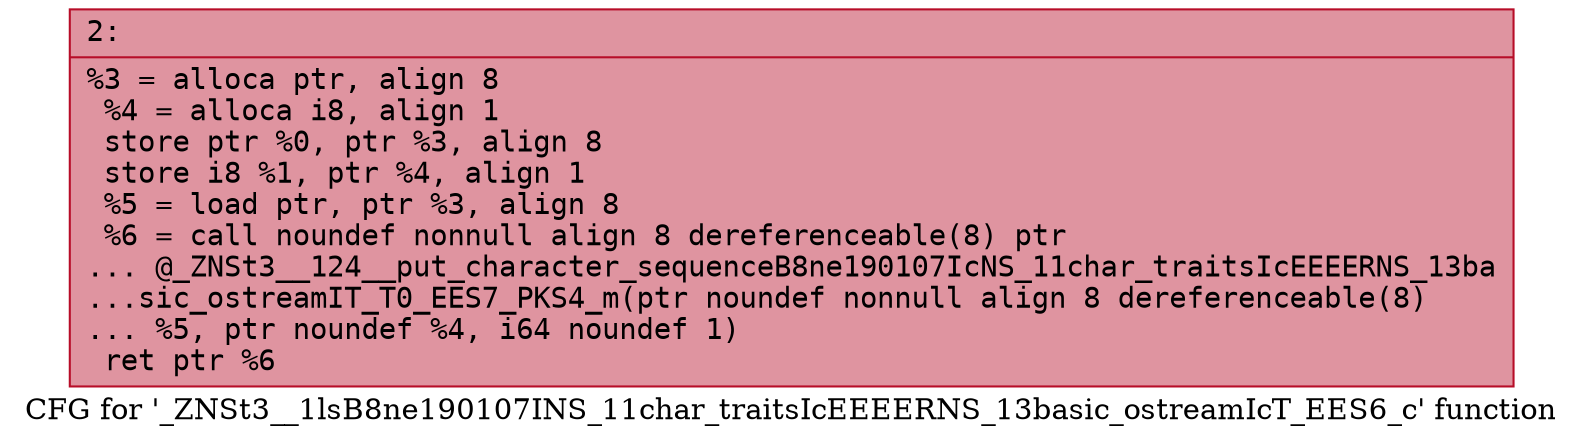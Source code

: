 digraph "CFG for '_ZNSt3__1lsB8ne190107INS_11char_traitsIcEEEERNS_13basic_ostreamIcT_EES6_c' function" {
	label="CFG for '_ZNSt3__1lsB8ne190107INS_11char_traitsIcEEEERNS_13basic_ostreamIcT_EES6_c' function";

	Node0x600000dbf930 [shape=record,color="#b70d28ff", style=filled, fillcolor="#b70d2870" fontname="Courier",label="{2:\l|  %3 = alloca ptr, align 8\l  %4 = alloca i8, align 1\l  store ptr %0, ptr %3, align 8\l  store i8 %1, ptr %4, align 1\l  %5 = load ptr, ptr %3, align 8\l  %6 = call noundef nonnull align 8 dereferenceable(8) ptr\l... @_ZNSt3__124__put_character_sequenceB8ne190107IcNS_11char_traitsIcEEEERNS_13ba\l...sic_ostreamIT_T0_EES7_PKS4_m(ptr noundef nonnull align 8 dereferenceable(8)\l... %5, ptr noundef %4, i64 noundef 1)\l  ret ptr %6\l}"];
}
